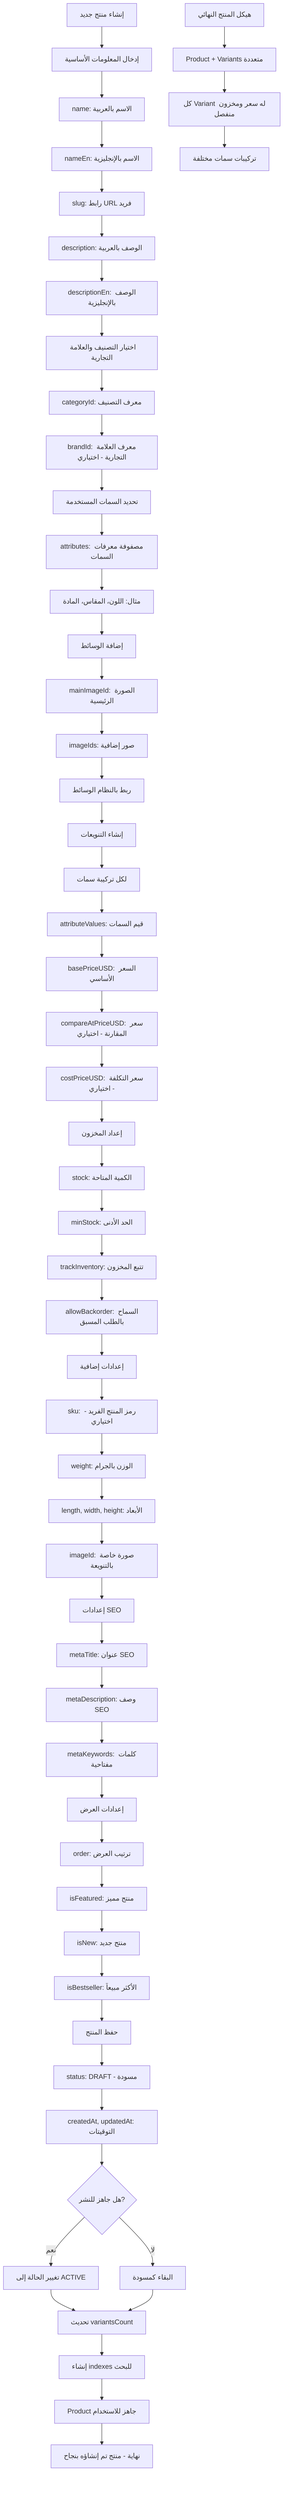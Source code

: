 %% Product Creation with Variants Detailed Flow
%% View at https://mermaid.live
flowchart TD
  A[إنشاء منتج جديد] --> B[إدخال المعلومات الأساسية]
  B --> B1[name: الاسم بالعربية]
  B1 --> B2[nameEn: الاسم بالإنجليزية]
  B2 --> B3[slug: رابط URL فريد]
  B3 --> B4[description: الوصف بالعربية]
  B4 --> B5[descriptionEn: الوصف بالإنجليزية]

  B5 --> C[اختيار التصنيف والعلامة التجارية]
  C --> C1[categoryId: معرف التصنيف]
  C1 --> C2[brandId: معرف العلامة التجارية - اختياري]

  C2 --> D[تحديد السمات المستخدمة]
  D --> D1[attributes: مصفوفة معرفات السمات]
  D1 --> D2[مثال: اللون، المقاس، المادة]

  D2 --> E[إضافة الوسائط]
  E --> E1[mainImageId: الصورة الرئيسية]
  E1 --> E2[imageIds: صور إضافية]
  E2 --> E3[ربط بالنظام الوسائط]

  E3 --> F[إنشاء التنويعات]
  F --> F1[لكل تركيبة سمات]
  F1 --> F2[attributeValues: قيم السمات]
  F2 --> F3[basePriceUSD: السعر الأساسي]
  F3 --> F4[compareAtPriceUSD: سعر المقارنة - اختياري]
  F4 --> F5[costPriceUSD: سعر التكلفة - اختياري]

  F5 --> G[إعداد المخزون]
  G --> G1[stock: الكمية المتاحة]
  G1 --> G2[minStock: الحد الأدنى]
  G2 --> G3[trackInventory: تتبع المخزون]
  G3 --> G4[allowBackorder: السماح بالطلب المسبق]

  G4 --> H[إعدادات إضافية]
  H --> H1[sku: رمز المنتج الفريد - اختياري]
  H1 --> H2[weight: الوزن بالجرام]
  H2 --> H3[length, width, height: الأبعاد]
  H3 --> H4[imageId: صورة خاصة بالتنويعة]

  H4 --> I[إعدادات SEO]
  I --> I1[metaTitle: عنوان SEO]
  I1 --> I2[metaDescription: وصف SEO]
  I2 --> I3[metaKeywords: كلمات مفتاحية]

  I3 --> J[إعدادات العرض]
  J --> J1[order: ترتيب العرض]
  J1 --> J2[isFeatured: منتج مميز]
  J2 --> J3[isNew: منتج جديد]
  J3 --> J4[isBestseller: الأكثر مبيعاً]

  J4 --> K[حفظ المنتج]
  K --> K1[status: DRAFT - مسودة]
  K1 --> K2[createdAt, updatedAt: التوقيتات]

  K2 --> L{هل جاهز للنشر?}
  L -->|نعم| M[تغيير الحالة إلى ACTIVE]
  L -->|لا| N[البقاء كمسودة]

  M --> O[تحديث variantsCount]
  N --> O

  O --> P[إنشاء indexes للبحث]
  P --> Q[Product جاهز للاستخدام]

  %% Product Structure
  R[هيكل المنتج النهائي] --> R1[Product + Variants متعددة]
  R1 --> R2[كل Variant له سعر ومخزون منفصل]
  R2 --> R3[تركيبات سمات مختلفة]

  %% End point
  Q --> S[نهاية - منتج تم إنشاؤه بنجاح]